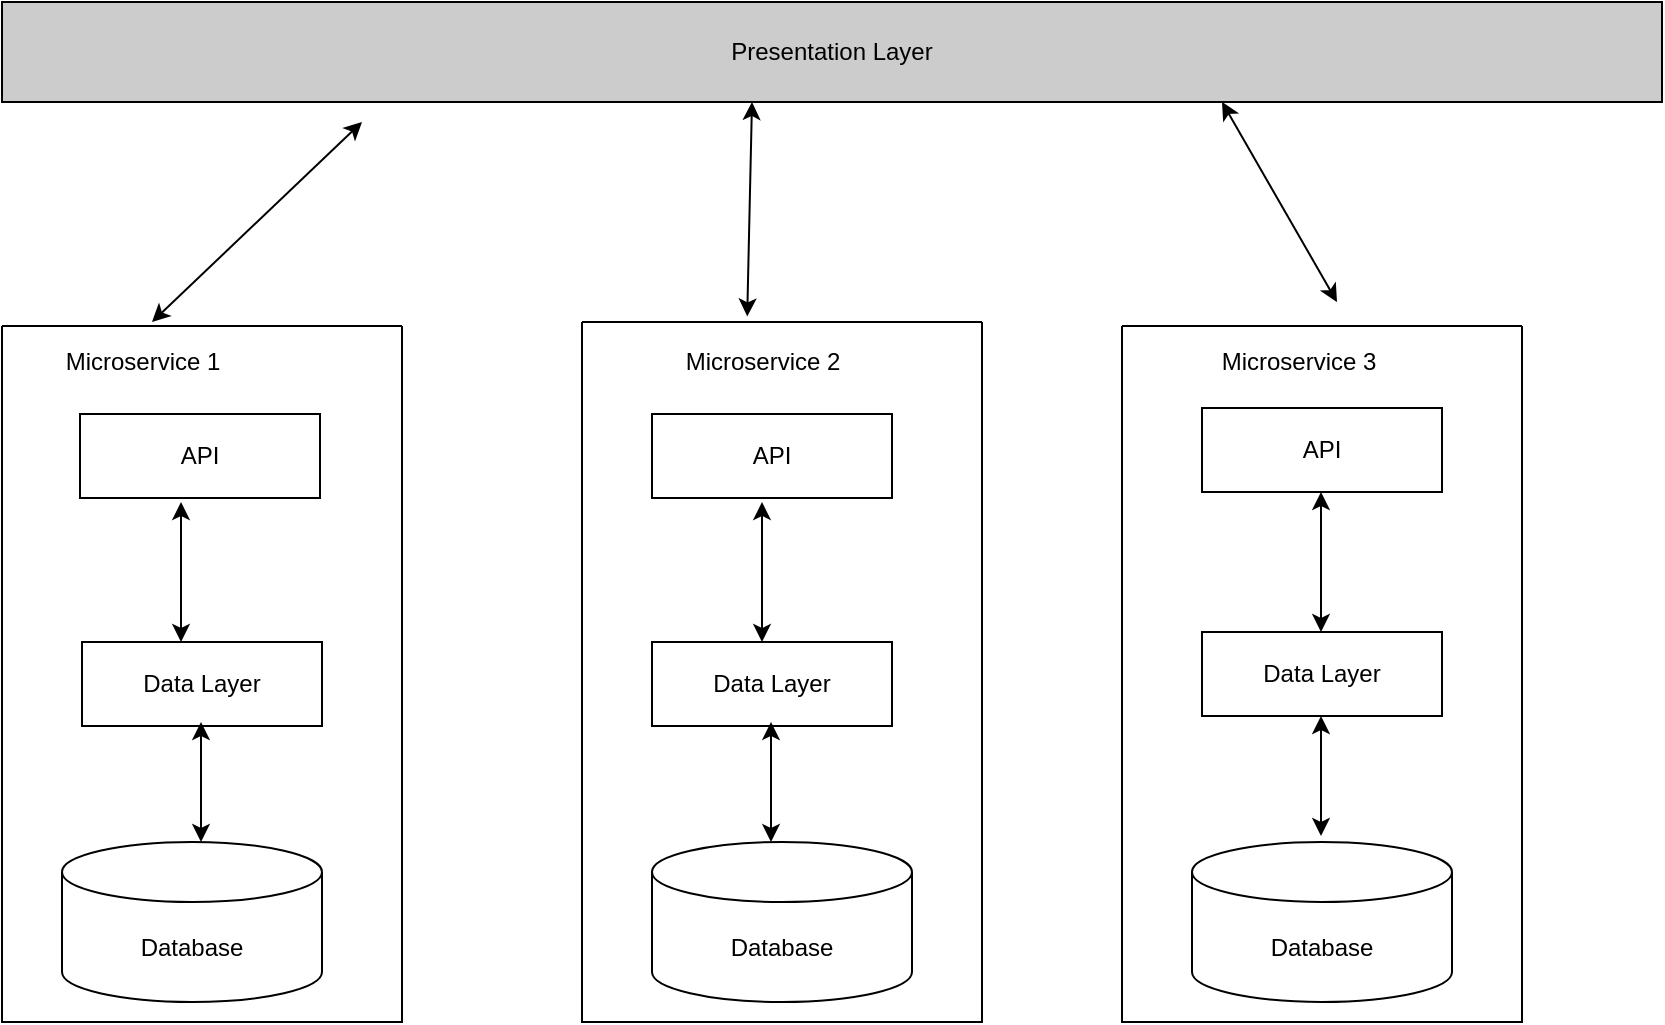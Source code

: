 <mxfile version="17.4.0" type="github">
  <diagram id="LNGHpbQYUM5wq3o9bqYX" name="Page-1">
    <mxGraphModel dx="1248" dy="677" grid="1" gridSize="10" guides="1" tooltips="1" connect="1" arrows="1" fold="1" page="1" pageScale="1" pageWidth="1169" pageHeight="827" math="0" shadow="0">
      <root>
        <mxCell id="0" />
        <mxCell id="1" parent="0" />
        <mxCell id="s8CosX6uNKLkl0jjg3Bf-1" value="Presentation Layer" style="rounded=0;whiteSpace=wrap;html=1;fillColor=#CCCCCC;" vertex="1" parent="1">
          <mxGeometry x="160" y="80" width="830" height="50" as="geometry" />
        </mxCell>
        <mxCell id="s8CosX6uNKLkl0jjg3Bf-3" value="" style="swimlane;startSize=0;fillColor=#FFFFFF;collapsible=0;" vertex="1" parent="1">
          <mxGeometry x="450" y="240" width="200" height="350" as="geometry" />
        </mxCell>
        <mxCell id="s8CosX6uNKLkl0jjg3Bf-7" value="Database" style="shape=cylinder3;whiteSpace=wrap;html=1;boundedLbl=1;backgroundOutline=1;size=15;fillColor=#FFFFFF;" vertex="1" parent="s8CosX6uNKLkl0jjg3Bf-3">
          <mxGeometry x="35" y="260" width="130" height="80" as="geometry" />
        </mxCell>
        <mxCell id="s8CosX6uNKLkl0jjg3Bf-11" value="API" style="rounded=0;whiteSpace=wrap;html=1;fillColor=#FFFFFF;" vertex="1" parent="s8CosX6uNKLkl0jjg3Bf-3">
          <mxGeometry x="35" y="46" width="120" height="42" as="geometry" />
        </mxCell>
        <mxCell id="s8CosX6uNKLkl0jjg3Bf-13" value="Data Layer" style="rounded=0;whiteSpace=wrap;html=1;fillColor=#FFFFFF;" vertex="1" parent="s8CosX6uNKLkl0jjg3Bf-3">
          <mxGeometry x="35" y="160" width="120" height="42" as="geometry" />
        </mxCell>
        <mxCell id="s8CosX6uNKLkl0jjg3Bf-16" value="" style="endArrow=classic;startArrow=classic;html=1;rounded=0;" edge="1" parent="s8CosX6uNKLkl0jjg3Bf-3">
          <mxGeometry width="50" height="50" relative="1" as="geometry">
            <mxPoint x="94.5" y="260" as="sourcePoint" />
            <mxPoint x="94.5" y="200" as="targetPoint" />
          </mxGeometry>
        </mxCell>
        <mxCell id="s8CosX6uNKLkl0jjg3Bf-19" value="" style="endArrow=classic;startArrow=classic;html=1;rounded=0;" edge="1" parent="s8CosX6uNKLkl0jjg3Bf-3">
          <mxGeometry width="50" height="50" relative="1" as="geometry">
            <mxPoint x="90" y="160" as="sourcePoint" />
            <mxPoint x="90" y="90" as="targetPoint" />
          </mxGeometry>
        </mxCell>
        <mxCell id="s8CosX6uNKLkl0jjg3Bf-22" value="Microservice 2" style="text;html=1;align=center;verticalAlign=middle;resizable=0;points=[];autosize=1;strokeColor=none;fillColor=none;" vertex="1" parent="s8CosX6uNKLkl0jjg3Bf-3">
          <mxGeometry x="45" y="10" width="90" height="20" as="geometry" />
        </mxCell>
        <mxCell id="s8CosX6uNKLkl0jjg3Bf-4" value="" style="swimlane;startSize=0;fillColor=#FFFFFF;collapsible=0;" vertex="1" parent="1">
          <mxGeometry x="720" y="242" width="200" height="348" as="geometry" />
        </mxCell>
        <mxCell id="s8CosX6uNKLkl0jjg3Bf-8" value="Database" style="shape=cylinder3;whiteSpace=wrap;html=1;boundedLbl=1;backgroundOutline=1;size=15;fillColor=#FFFFFF;" vertex="1" parent="s8CosX6uNKLkl0jjg3Bf-4">
          <mxGeometry x="35" y="258" width="130" height="80" as="geometry" />
        </mxCell>
        <mxCell id="s8CosX6uNKLkl0jjg3Bf-10" value="API" style="rounded=0;whiteSpace=wrap;html=1;fillColor=#FFFFFF;" vertex="1" parent="s8CosX6uNKLkl0jjg3Bf-4">
          <mxGeometry x="40" y="41" width="120" height="42" as="geometry" />
        </mxCell>
        <mxCell id="s8CosX6uNKLkl0jjg3Bf-14" value="Data Layer" style="rounded=0;whiteSpace=wrap;html=1;fillColor=#FFFFFF;" vertex="1" parent="s8CosX6uNKLkl0jjg3Bf-4">
          <mxGeometry x="40" y="153" width="120" height="42" as="geometry" />
        </mxCell>
        <mxCell id="s8CosX6uNKLkl0jjg3Bf-17" value="" style="endArrow=classic;startArrow=classic;html=1;rounded=0;" edge="1" parent="s8CosX6uNKLkl0jjg3Bf-4">
          <mxGeometry width="50" height="50" relative="1" as="geometry">
            <mxPoint x="99.5" y="255" as="sourcePoint" />
            <mxPoint x="99.5" y="195" as="targetPoint" />
          </mxGeometry>
        </mxCell>
        <mxCell id="s8CosX6uNKLkl0jjg3Bf-20" value="" style="endArrow=classic;startArrow=classic;html=1;rounded=0;" edge="1" parent="s8CosX6uNKLkl0jjg3Bf-4">
          <mxGeometry width="50" height="50" relative="1" as="geometry">
            <mxPoint x="99.5" y="153" as="sourcePoint" />
            <mxPoint x="99.5" y="83" as="targetPoint" />
          </mxGeometry>
        </mxCell>
        <mxCell id="s8CosX6uNKLkl0jjg3Bf-23" value="Microservice 3" style="text;html=1;align=center;verticalAlign=middle;resizable=0;points=[];autosize=1;strokeColor=none;fillColor=none;" vertex="1" parent="s8CosX6uNKLkl0jjg3Bf-4">
          <mxGeometry x="43" y="8" width="90" height="20" as="geometry" />
        </mxCell>
        <mxCell id="s8CosX6uNKLkl0jjg3Bf-5" value="" style="swimlane;startSize=0;fillColor=#FFFFFF;collapsible=0;" vertex="1" parent="1">
          <mxGeometry x="160" y="242" width="200" height="348" as="geometry" />
        </mxCell>
        <mxCell id="s8CosX6uNKLkl0jjg3Bf-6" value="Database" style="shape=cylinder3;whiteSpace=wrap;html=1;boundedLbl=1;backgroundOutline=1;size=15;fillColor=#FFFFFF;" vertex="1" parent="s8CosX6uNKLkl0jjg3Bf-5">
          <mxGeometry x="30" y="258" width="130" height="80" as="geometry" />
        </mxCell>
        <mxCell id="s8CosX6uNKLkl0jjg3Bf-9" value="API" style="rounded=0;whiteSpace=wrap;html=1;fillColor=#FFFFFF;" vertex="1" parent="s8CosX6uNKLkl0jjg3Bf-5">
          <mxGeometry x="39" y="44" width="120" height="42" as="geometry" />
        </mxCell>
        <mxCell id="s8CosX6uNKLkl0jjg3Bf-12" value="Data Layer" style="rounded=0;whiteSpace=wrap;html=1;fillColor=#FFFFFF;" vertex="1" parent="s8CosX6uNKLkl0jjg3Bf-5">
          <mxGeometry x="40" y="158" width="120" height="42" as="geometry" />
        </mxCell>
        <mxCell id="s8CosX6uNKLkl0jjg3Bf-15" value="" style="endArrow=classic;startArrow=classic;html=1;rounded=0;" edge="1" parent="s8CosX6uNKLkl0jjg3Bf-5">
          <mxGeometry width="50" height="50" relative="1" as="geometry">
            <mxPoint x="99.5" y="258" as="sourcePoint" />
            <mxPoint x="99.5" y="198" as="targetPoint" />
          </mxGeometry>
        </mxCell>
        <mxCell id="s8CosX6uNKLkl0jjg3Bf-18" value="" style="endArrow=classic;startArrow=classic;html=1;rounded=0;" edge="1" parent="s8CosX6uNKLkl0jjg3Bf-5">
          <mxGeometry width="50" height="50" relative="1" as="geometry">
            <mxPoint x="89.5" y="158" as="sourcePoint" />
            <mxPoint x="89.5" y="88" as="targetPoint" />
          </mxGeometry>
        </mxCell>
        <mxCell id="s8CosX6uNKLkl0jjg3Bf-21" value="Microservice 1" style="text;html=1;align=center;verticalAlign=middle;resizable=0;points=[];autosize=1;strokeColor=none;fillColor=none;" vertex="1" parent="1">
          <mxGeometry x="185" y="250" width="90" height="20" as="geometry" />
        </mxCell>
        <mxCell id="s8CosX6uNKLkl0jjg3Bf-24" value="" style="endArrow=classic;startArrow=classic;html=1;rounded=0;" edge="1" parent="1">
          <mxGeometry width="50" height="50" relative="1" as="geometry">
            <mxPoint x="235" y="240" as="sourcePoint" />
            <mxPoint x="340" y="140" as="targetPoint" />
          </mxGeometry>
        </mxCell>
        <mxCell id="s8CosX6uNKLkl0jjg3Bf-25" value="" style="endArrow=classic;startArrow=classic;html=1;rounded=0;" edge="1" parent="1">
          <mxGeometry width="50" height="50" relative="1" as="geometry">
            <mxPoint x="770" y="130" as="sourcePoint" />
            <mxPoint x="827.5" y="230" as="targetPoint" />
          </mxGeometry>
        </mxCell>
        <mxCell id="s8CosX6uNKLkl0jjg3Bf-26" value="" style="endArrow=classic;startArrow=classic;html=1;rounded=0;exitX=0.413;exitY=-0.008;exitDx=0;exitDy=0;exitPerimeter=0;" edge="1" parent="1" source="s8CosX6uNKLkl0jjg3Bf-3">
          <mxGeometry width="50" height="50" relative="1" as="geometry">
            <mxPoint x="430" y="230" as="sourcePoint" />
            <mxPoint x="535" y="130" as="targetPoint" />
          </mxGeometry>
        </mxCell>
      </root>
    </mxGraphModel>
  </diagram>
</mxfile>
